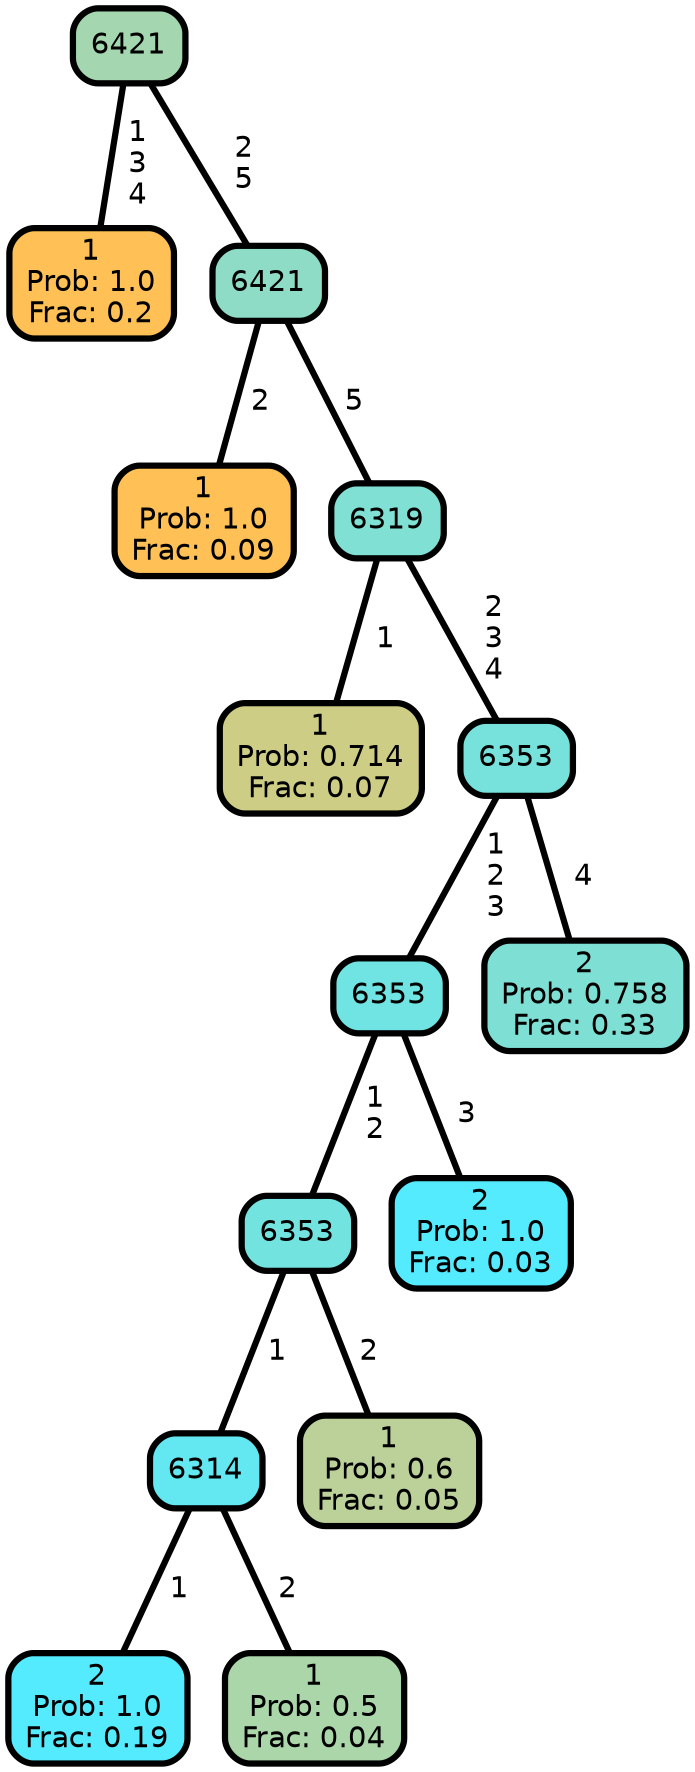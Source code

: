 graph Tree {
node [shape=box, style="filled, rounded",color="black",penwidth="3",fontcolor="black",                 fontname=helvetica] ;
graph [ranksep="0 equally", splines=straight,                 bgcolor=transparent, dpi=200] ;
edge [fontname=helvetica, color=black] ;
0 [label="1
Prob: 1.0
Frac: 0.2", fillcolor="#ffc155"] ;
1 [label="6421", fillcolor="#a4d7af"] ;
2 [label="1
Prob: 1.0
Frac: 0.09", fillcolor="#ffc155"] ;
3 [label="6421", fillcolor="#8edcc5"] ;
4 [label="1
Prob: 0.714
Frac: 0.07", fillcolor="#cecd85"] ;
5 [label="6319", fillcolor="#80e0d3"] ;
6 [label="2
Prob: 1.0
Frac: 0.19", fillcolor="#55ebff"] ;
7 [label="6314", fillcolor="#63e7f0"] ;
8 [label="1
Prob: 0.5
Frac: 0.04", fillcolor="#aad6aa"] ;
9 [label="6353", fillcolor="#73e3e0"] ;
10 [label="1
Prob: 0.6
Frac: 0.05", fillcolor="#bbd199"] ;
11 [label="6353", fillcolor="#70e4e3"] ;
12 [label="2
Prob: 1.0
Frac: 0.03", fillcolor="#55ebff"] ;
13 [label="6353", fillcolor="#77e2dc"] ;
14 [label="2
Prob: 0.758
Frac: 0.33", fillcolor="#7ee0d5"] ;
1 -- 0 [label=" 1\n 3\n 4",penwidth=3] ;
1 -- 3 [label=" 2\n 5",penwidth=3] ;
3 -- 2 [label=" 2",penwidth=3] ;
3 -- 5 [label=" 5",penwidth=3] ;
5 -- 4 [label=" 1",penwidth=3] ;
5 -- 13 [label=" 2\n 3\n 4",penwidth=3] ;
7 -- 6 [label=" 1",penwidth=3] ;
7 -- 8 [label=" 2",penwidth=3] ;
9 -- 7 [label=" 1",penwidth=3] ;
9 -- 10 [label=" 2",penwidth=3] ;
11 -- 9 [label=" 1\n 2",penwidth=3] ;
11 -- 12 [label=" 3",penwidth=3] ;
13 -- 11 [label=" 1\n 2\n 3",penwidth=3] ;
13 -- 14 [label=" 4",penwidth=3] ;
{rank = same;}}
